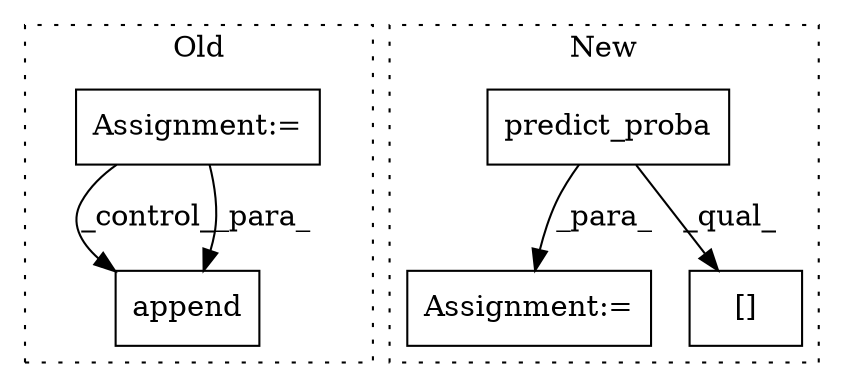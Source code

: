 digraph G {
subgraph cluster0 {
1 [label="append" a="32" s="4610,4621" l="7,1" shape="box"];
3 [label="Assignment:=" a="7" s="4372" l="1" shape="box"];
label = "Old";
style="dotted";
}
subgraph cluster1 {
2 [label="predict_proba" a="32" s="6579,6617" l="14,1" shape="box"];
4 [label="Assignment:=" a="7" s="6679" l="1" shape="box"];
5 [label="[]" a="2" s="6564,6620" l="55,1" shape="box"];
label = "New";
style="dotted";
}
2 -> 5 [label="_qual_"];
2 -> 4 [label="_para_"];
3 -> 1 [label="_control_"];
3 -> 1 [label="_para_"];
}